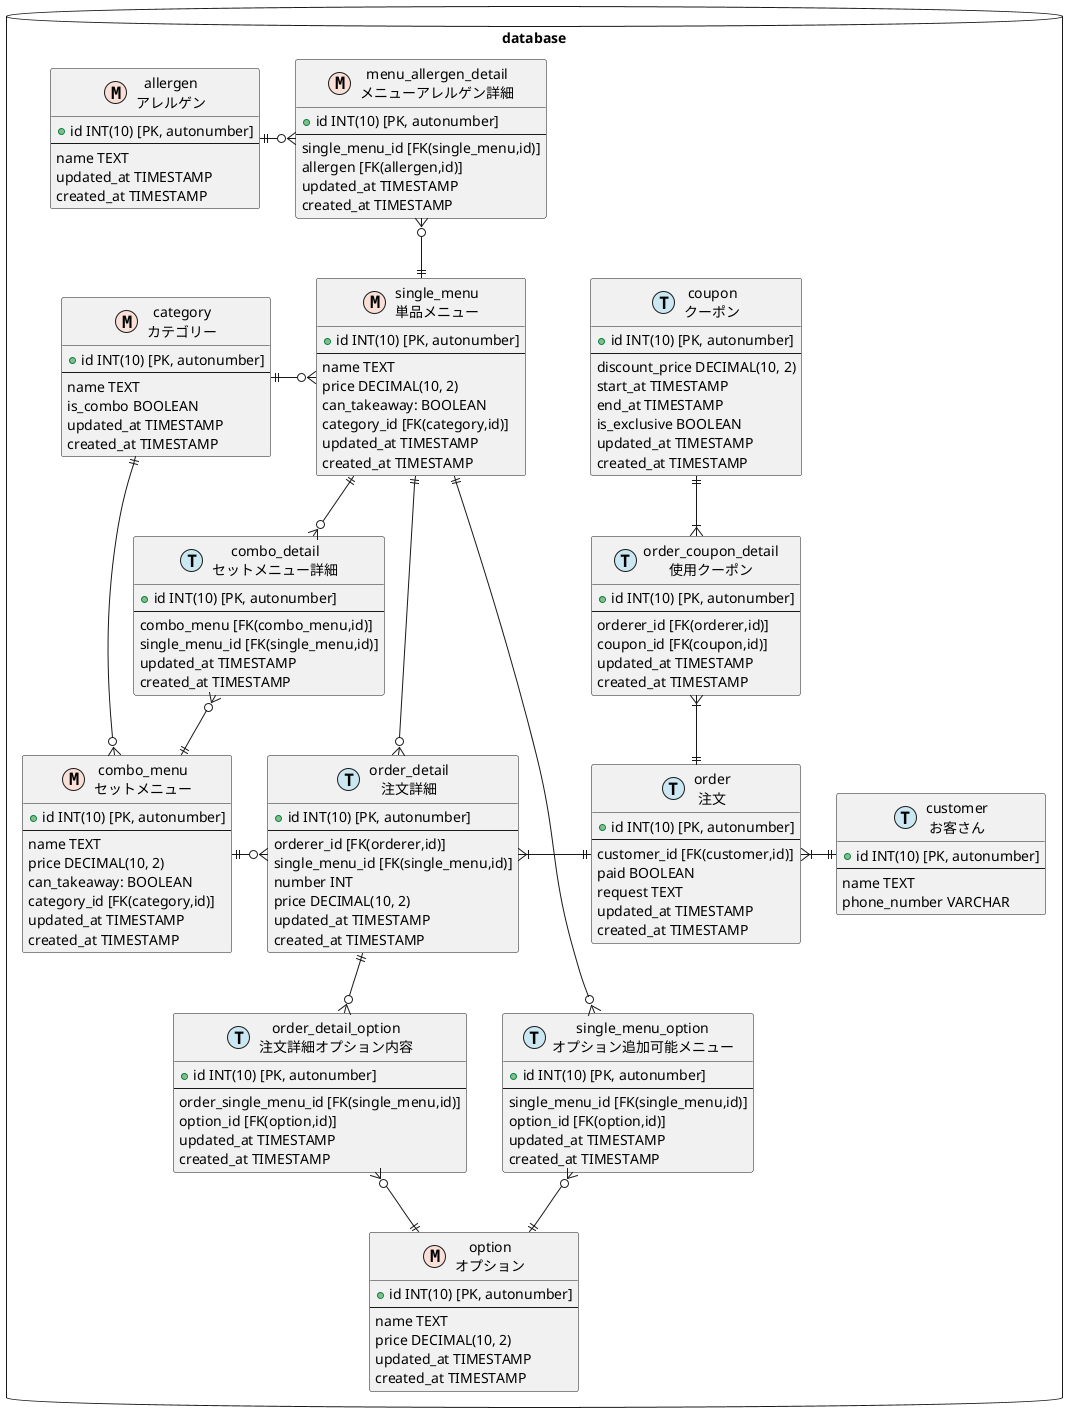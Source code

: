 @startuml

!define MASTER F9DFD5
!define TRANSACTION CAE7F2

package database <<Database>> {
  entity category as "category\nカテゴリー" <<M,MASTER>> {
    + id INT(10) [PK, autonumber]
    --
    name TEXT
    is_combo BOOLEAN
    updated_at TIMESTAMP
    created_at TIMESTAMP
  }
  
  entity combo_menu as "combo_menu\nセットメニュー" <<M,MASTER>> {
    + id INT(10) [PK, autonumber]
    --
    name TEXT
    price DECIMAL(10, 2)
    can_takeaway: BOOLEAN
    category_id [FK(category,id)]
    updated_at TIMESTAMP
    created_at TIMESTAMP
  }
  
  entity single_menu as "single_menu\n単品メニュー" <<M,MASTER>> {
    + id INT(10) [PK, autonumber]
    --
    name TEXT
    price DECIMAL(10, 2)
    can_takeaway: BOOLEAN
    category_id [FK(category,id)]
    updated_at TIMESTAMP
    created_at TIMESTAMP
  }
  
  entity allergen as "allergen\nアレルゲン" <<M,MASTER>> {
    + id INT(10) [PK, autonumber]
    --
    name TEXT
    updated_at TIMESTAMP
    created_at TIMESTAMP
  }
  
  entity menu_allergen_detail as "menu_allergen_detail\nメニューアレルゲン詳細" <<M,MASTER>> {
    + id INT(10) [PK, autonumber]
    --
    single_menu_id [FK(single_menu,id)]
    allergen [FK(allergen,id)]
    updated_at TIMESTAMP
    created_at TIMESTAMP
  }
  
  entity combo_detail as "combo_detail\nセットメニュー詳細" <<T,TRANSACTION>> {
    + id INT(10) [PK, autonumber]
    --
    combo_menu [FK(combo_menu,id)]
    single_menu_id [FK(single_menu,id)]
    updated_at TIMESTAMP
    created_at TIMESTAMP
  }
  
  entity option as "option\nオプション" <<M,MASTER>> {
    + id INT(10) [PK, autonumber]
    --
    name TEXT
    price DECIMAL(10, 2)
    updated_at TIMESTAMP
    created_at TIMESTAMP
  }
  
  entity customer as "customer\nお客さん" <<T,TRANSACTION>> {
    + id INT(10) [PK, autonumber]
    --
    name TEXT
    phone_number VARCHAR
  }
  
  entity order as "order\n注文" <<T,TRANSACTION>> {
    + id INT(10) [PK, autonumber]
    --
    customer_id [FK(customer,id)]
    paid BOOLEAN
    request TEXT
    updated_at TIMESTAMP
    created_at TIMESTAMP
  }
  
  entity coupon as "coupon\nクーポン" <<T,TRANSACTION>> {
    + id INT(10) [PK, autonumber]
    --
    discount_price DECIMAL(10, 2)
    start_at TIMESTAMP
    end_at TIMESTAMP
    is_exclusive BOOLEAN
    updated_at TIMESTAMP
    created_at TIMESTAMP
  }
  
  entity order_coupon_detail as "order_coupon_detail\n使用クーポン" <<T,TRANSACTION>> {
    + id INT(10) [PK, autonumber]
    --
    orderer_id [FK(orderer,id)]
    coupon_id [FK(coupon,id)]
    updated_at TIMESTAMP
    created_at TIMESTAMP
  }
  
  entity order_detail as "order_detail\n注文詳細" <<T,TRANSACTION>> {
    + id INT(10) [PK, autonumber]
    --
    orderer_id [FK(orderer,id)]
    single_menu_id [FK(single_menu,id)]
    number INT
    price DECIMAL(10, 2)
    updated_at TIMESTAMP
    created_at TIMESTAMP
  }
  
  entity single_menu_option as "single_menu_option\nオプション追加可能メニュー" <<T,TRANSACTION>> {
    + id INT(10) [PK, autonumber]
    --
    single_menu_id [FK(single_menu,id)]
    option_id [FK(option,id)]
    updated_at TIMESTAMP
    created_at TIMESTAMP
  }
  
  entity order_detail_option as "order_detail_option\n注文詳細オプション内容" <<T,TRANSACTION>> {
    + id INT(10) [PK, autonumber]
    --
    order_single_menu_id [FK(single_menu,id)]
    option_id [FK(option,id)]
    updated_at TIMESTAMP
    created_at TIMESTAMP
  }
  
  category ||-right-o{ single_menu
  category ||-up-o{ combo_menu
  combo_menu ||-right-o{ order_detail
  combo_menu ||-up-o{ combo_detail
  single_menu ||-right-o{ order_detail
  single_menu ||-down-o{ combo_detail
  single_menu ||-down-o{ single_menu_option
  single_menu ||-up-o{ menu_allergen_detail
  allergen ||-right-o{ menu_allergen_detail
  customer ||-left-|{ order
  order ||-up-|{ order_coupon_detail
  coupon ||-down-|{ order_coupon_detail
  order ||-left-|{ order_detail
  option ||-up-o{ order_detail_option
  option ||-left-o{ single_menu_option
  order_detail ||-down-o{ order_detail_option
}

@enduml